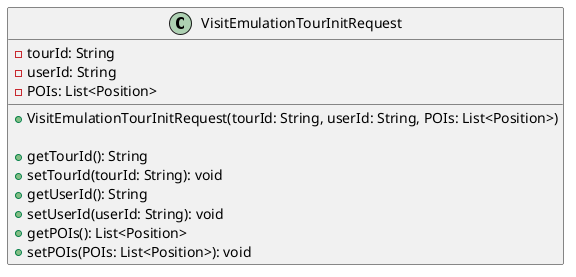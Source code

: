 @startuml VisitEmulationTourInitRequest

class VisitEmulationTourInitRequest {
    -tourId: String
    -userId: String
    -POIs: List<Position>
    +VisitEmulationTourInitRequest(tourId: String, userId: String, POIs: List<Position>)
    
    +getTourId(): String
    +setTourId(tourId: String): void
    +getUserId(): String
    +setUserId(userId: String): void
    +getPOIs(): List<Position>
    +setPOIs(POIs: List<Position>): void
}

@enduml
